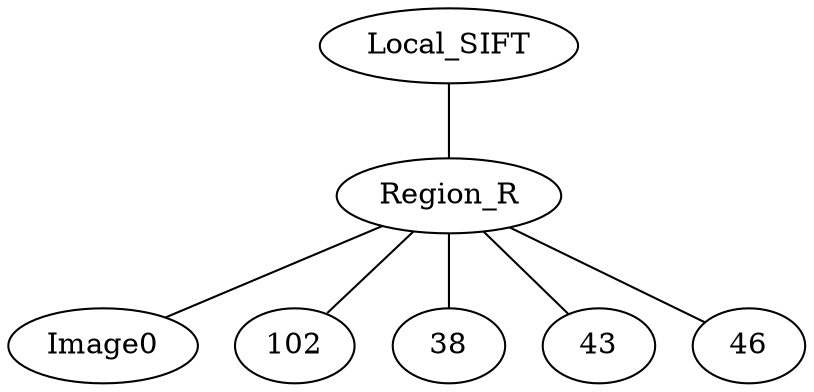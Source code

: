 strict graph "" {
	graph [bb="0,0,342,180"];
	node [label="\N"];
	0	[height=0.5,
		label=Local_SIFT,
		pos="171,162",
		width=0.75];
	1	[height=0.5,
		label=Region_R,
		pos="171,90",
		width=0.75];
	0 -- 1	[pos="171,143.7 171,132.85 171,118.92 171,108.1"];
	2	[height=0.5,
		label=Image0,
		pos="27,18",
		width=0.75];
	1 -- 2	[pos="149.75,78.671 122.53,65.437 75.602,42.626 48.335,29.371"];
	3	[height=0.5,
		label=102,
		pos="99,18",
		width=0.75];
	1 -- 3	[pos="156.43,74.834 144.02,62.77 126.27,45.512 113.8,33.385"];
	4	[height=0.5,
		label=38,
		pos="171,18",
		width=0.75];
	1 -- 4	[pos="171,71.697 171,60.846 171,46.917 171,36.104"];
	5	[height=0.5,
		label=43,
		pos="243,18",
		width=0.75];
	1 -- 5	[pos="185.57,74.834 197.98,62.77 215.73,45.512 228.2,33.385"];
	6	[height=0.5,
		label=46,
		pos="315,18",
		width=0.75];
	1 -- 6	[pos="192.25,78.671 219.47,65.437 266.4,42.626 293.67,29.371"];
}
